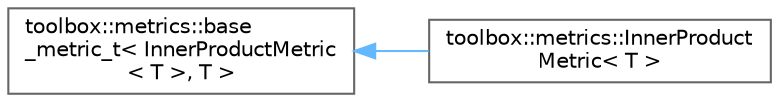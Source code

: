 digraph "Graphical Class Hierarchy"
{
 // LATEX_PDF_SIZE
  bgcolor="transparent";
  edge [fontname=Helvetica,fontsize=10,labelfontname=Helvetica,labelfontsize=10];
  node [fontname=Helvetica,fontsize=10,shape=box,height=0.2,width=0.4];
  rankdir="LR";
  Node0 [id="Node000000",label="toolbox::metrics::base\l_metric_t\< InnerProductMetric\l\< T \>, T \>",height=0.2,width=0.4,color="grey40", fillcolor="white", style="filled",URL="$classtoolbox_1_1metrics_1_1base__metric__t.html",tooltip=" "];
  Node0 -> Node1 [id="edge59_Node000000_Node000001",dir="back",color="steelblue1",style="solid",tooltip=" "];
  Node1 [id="Node000001",label="toolbox::metrics::InnerProduct\lMetric\< T \>",height=0.2,width=0.4,color="grey40", fillcolor="white", style="filled",URL="$classtoolbox_1_1metrics_1_1_inner_product_metric.html",tooltip=" "];
}

